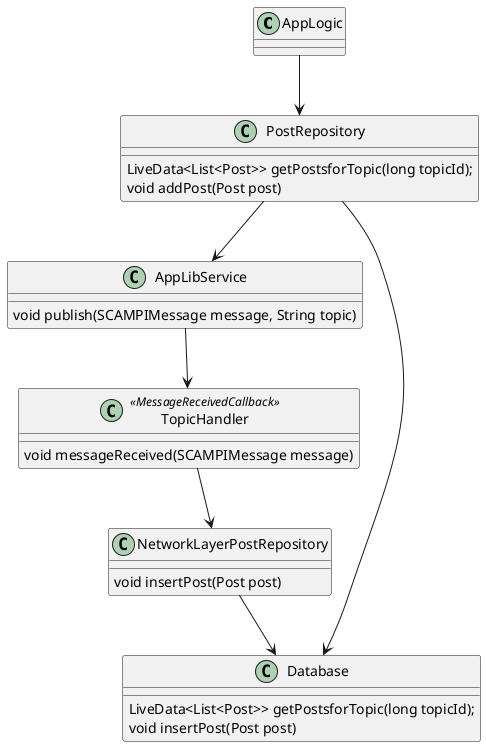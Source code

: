 @startuml
	class AppLogic

	class PostRepository {
		LiveData<List<Post>> getPostsforTopic(long topicId);
		void addPost(Post post)
	}

	class NetworkLayerPostRepository {
		void insertPost(Post post)
	}

	class AppLibService {
		void publish(SCAMPIMessage message, String topic)
	}

	class TopicHandler <<MessageReceivedCallback>> {
		void messageReceived(SCAMPIMessage message)
	}

	class Database {
		LiveData<List<Post>> getPostsforTopic(long topicId);
		void insertPost(Post post)
	}

	AppLogic --> PostRepository
	PostRepository --> AppLibService
	AppLibService --> TopicHandler
	TopicHandler --> NetworkLayerPostRepository

	NetworkLayerPostRepository --> Database
	PostRepository --> Database

@enduml